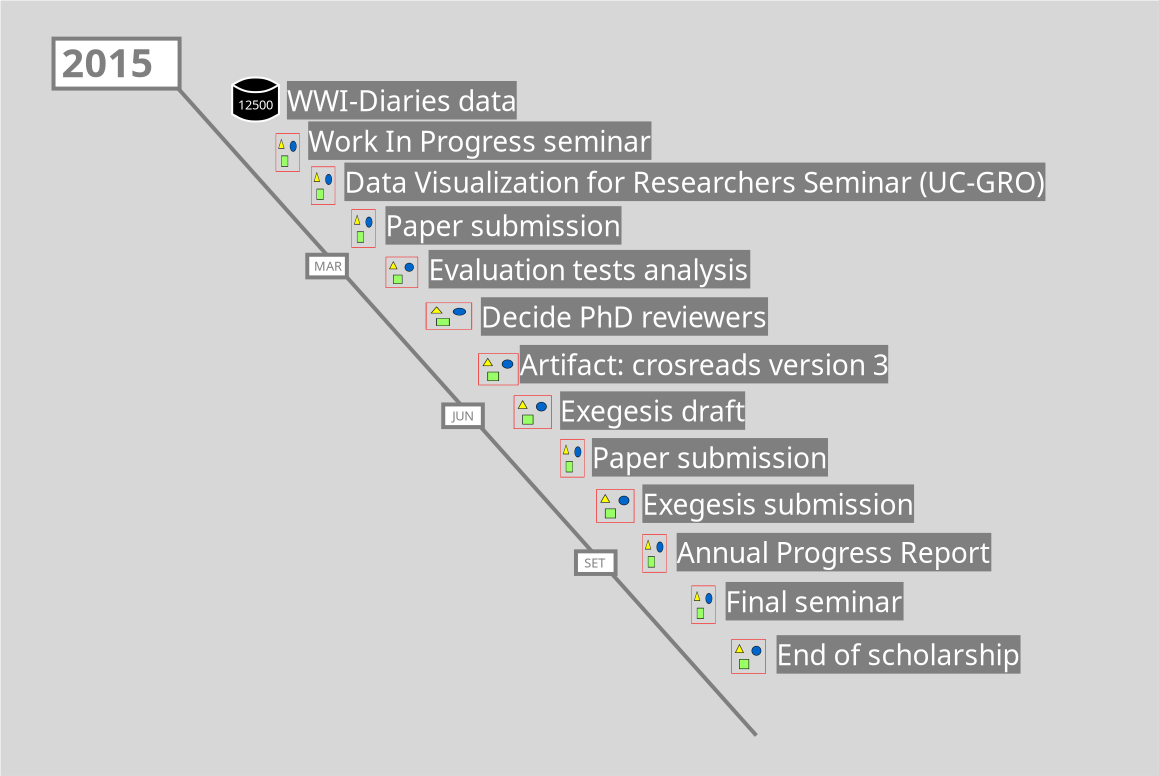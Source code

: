 <?xml version="1.0" encoding="UTF-8"?>
<dia:diagram xmlns:dia="http://www.lysator.liu.se/~alla/dia/">
  <dia:layer name="Background" visible="true" active="true">
    <dia:object type="Standard - Box" version="0" id="O0">
      <dia:attribute name="obj_pos">
        <dia:point val="10.009,1.832"/>
      </dia:attribute>
      <dia:attribute name="obj_bb">
        <dia:rectangle val="10.009,1.832;67.901,40.57"/>
      </dia:attribute>
      <dia:attribute name="elem_corner">
        <dia:point val="10.009,1.832"/>
      </dia:attribute>
      <dia:attribute name="elem_width">
        <dia:real val="57.892"/>
      </dia:attribute>
      <dia:attribute name="elem_height">
        <dia:real val="38.738"/>
      </dia:attribute>
      <dia:attribute name="border_width">
        <dia:real val="1.175e-38"/>
      </dia:attribute>
      <dia:attribute name="border_color">
        <dia:color val="#d7d7d7"/>
      </dia:attribute>
      <dia:attribute name="inner_color">
        <dia:color val="#d7d7d7"/>
      </dia:attribute>
      <dia:attribute name="show_background">
        <dia:boolean val="true"/>
      </dia:attribute>
    </dia:object>
    <dia:object type="Standard - Text" version="1" id="O1">
      <dia:attribute name="obj_pos">
        <dia:point val="19.561,37.758"/>
      </dia:attribute>
      <dia:attribute name="obj_bb">
        <dia:rectangle val="19.542,37.144;19.561,37.947"/>
      </dia:attribute>
      <dia:attribute name="text">
        <dia:composite type="text">
          <dia:attribute name="string">
            <dia:string>##</dia:string>
          </dia:attribute>
          <dia:attribute name="font">
            <dia:font family="sans" style="0" name="Helvetica"/>
          </dia:attribute>
          <dia:attribute name="height">
            <dia:real val="0.8"/>
          </dia:attribute>
          <dia:attribute name="pos">
            <dia:point val="19.561,37.758"/>
          </dia:attribute>
          <dia:attribute name="color">
            <dia:color val="#7f7f7f"/>
          </dia:attribute>
          <dia:attribute name="alignment">
            <dia:enum val="0"/>
          </dia:attribute>
        </dia:composite>
      </dia:attribute>
      <dia:attribute name="valign">
        <dia:enum val="3"/>
      </dia:attribute>
    </dia:object>
    <dia:object type="Standard - Text" version="1" id="O2">
      <dia:attribute name="obj_pos">
        <dia:point val="24.304,7.342"/>
      </dia:attribute>
      <dia:attribute name="obj_bb">
        <dia:rectangle val="24.304,6.032;36.564,7.677"/>
      </dia:attribute>
      <dia:attribute name="text">
        <dia:composite type="text">
          <dia:attribute name="string">
            <dia:string>#WWI-Diaries data#</dia:string>
          </dia:attribute>
          <dia:attribute name="font">
            <dia:font family="sans" style="0" name="Helvetica"/>
          </dia:attribute>
          <dia:attribute name="height">
            <dia:real val="1.764"/>
          </dia:attribute>
          <dia:attribute name="pos">
            <dia:point val="24.304,7.342"/>
          </dia:attribute>
          <dia:attribute name="color">
            <dia:color val="#ffffff"/>
          </dia:attribute>
          <dia:attribute name="alignment">
            <dia:enum val="0"/>
          </dia:attribute>
        </dia:composite>
      </dia:attribute>
      <dia:attribute name="valign">
        <dia:enum val="3"/>
      </dia:attribute>
      <dia:attribute name="fill_color">
        <dia:color val="#7f7f7f"/>
      </dia:attribute>
      <dia:attribute name="show_background">
        <dia:boolean val="true"/>
      </dia:attribute>
    </dia:object>
    <dia:object type="Standard - Text" version="1" id="O3">
      <dia:attribute name="obj_pos">
        <dia:point val="25.369,9.363"/>
      </dia:attribute>
      <dia:attribute name="obj_bb">
        <dia:rectangle val="25.369,8.053;43.324,9.698"/>
      </dia:attribute>
      <dia:attribute name="text">
        <dia:composite type="text">
          <dia:attribute name="string">
            <dia:string>#Work In Progress seminar#</dia:string>
          </dia:attribute>
          <dia:attribute name="font">
            <dia:font family="sans" style="0" name="Helvetica"/>
          </dia:attribute>
          <dia:attribute name="height">
            <dia:real val="1.764"/>
          </dia:attribute>
          <dia:attribute name="pos">
            <dia:point val="25.369,9.363"/>
          </dia:attribute>
          <dia:attribute name="color">
            <dia:color val="#ffffff"/>
          </dia:attribute>
          <dia:attribute name="alignment">
            <dia:enum val="0"/>
          </dia:attribute>
        </dia:composite>
      </dia:attribute>
      <dia:attribute name="valign">
        <dia:enum val="3"/>
      </dia:attribute>
      <dia:attribute name="fill_color">
        <dia:color val="#7f7f7f"/>
      </dia:attribute>
      <dia:attribute name="show_background">
        <dia:boolean val="true"/>
      </dia:attribute>
    </dia:object>
    <dia:object type="Standard - Text" version="1" id="O4">
      <dia:attribute name="obj_pos">
        <dia:point val="27.178,11.421"/>
      </dia:attribute>
      <dia:attribute name="obj_bb">
        <dia:rectangle val="27.178,10.111;65.028,11.756"/>
      </dia:attribute>
      <dia:attribute name="text">
        <dia:composite type="text">
          <dia:attribute name="string">
            <dia:string>#Data Visualization for Researchers Seminar (UC-GRO)#</dia:string>
          </dia:attribute>
          <dia:attribute name="font">
            <dia:font family="sans" style="0" name="Helvetica"/>
          </dia:attribute>
          <dia:attribute name="height">
            <dia:real val="1.764"/>
          </dia:attribute>
          <dia:attribute name="pos">
            <dia:point val="27.178,11.421"/>
          </dia:attribute>
          <dia:attribute name="color">
            <dia:color val="#ffffff"/>
          </dia:attribute>
          <dia:attribute name="alignment">
            <dia:enum val="0"/>
          </dia:attribute>
        </dia:composite>
      </dia:attribute>
      <dia:attribute name="valign">
        <dia:enum val="3"/>
      </dia:attribute>
      <dia:attribute name="fill_color">
        <dia:color val="#7f7f7f"/>
      </dia:attribute>
      <dia:attribute name="show_background">
        <dia:boolean val="true"/>
      </dia:attribute>
    </dia:object>
    <dia:object type="Standard - Text" version="1" id="O5">
      <dia:attribute name="obj_pos">
        <dia:point val="29.232,13.599"/>
      </dia:attribute>
      <dia:attribute name="obj_bb">
        <dia:rectangle val="29.232,12.289;41.587,13.934"/>
      </dia:attribute>
      <dia:attribute name="text">
        <dia:composite type="text">
          <dia:attribute name="string">
            <dia:string>#Paper submission#</dia:string>
          </dia:attribute>
          <dia:attribute name="font">
            <dia:font family="sans" style="0" name="Helvetica"/>
          </dia:attribute>
          <dia:attribute name="height">
            <dia:real val="1.764"/>
          </dia:attribute>
          <dia:attribute name="pos">
            <dia:point val="29.232,13.599"/>
          </dia:attribute>
          <dia:attribute name="color">
            <dia:color val="#ffffff"/>
          </dia:attribute>
          <dia:attribute name="alignment">
            <dia:enum val="0"/>
          </dia:attribute>
        </dia:composite>
      </dia:attribute>
      <dia:attribute name="valign">
        <dia:enum val="3"/>
      </dia:attribute>
      <dia:attribute name="fill_color">
        <dia:color val="#7f7f7f"/>
      </dia:attribute>
      <dia:attribute name="show_background">
        <dia:boolean val="true"/>
      </dia:attribute>
    </dia:object>
    <dia:object type="Standard - Text" version="1" id="O6">
      <dia:attribute name="obj_pos">
        <dia:point val="39.556,25.195"/>
      </dia:attribute>
      <dia:attribute name="obj_bb">
        <dia:rectangle val="39.556,23.885;51.911,25.53"/>
      </dia:attribute>
      <dia:attribute name="text">
        <dia:composite type="text">
          <dia:attribute name="string">
            <dia:string>#Paper submission#</dia:string>
          </dia:attribute>
          <dia:attribute name="font">
            <dia:font family="sans" style="0" name="Helvetica"/>
          </dia:attribute>
          <dia:attribute name="height">
            <dia:real val="1.764"/>
          </dia:attribute>
          <dia:attribute name="pos">
            <dia:point val="39.556,25.195"/>
          </dia:attribute>
          <dia:attribute name="color">
            <dia:color val="#ffffff"/>
          </dia:attribute>
          <dia:attribute name="alignment">
            <dia:enum val="0"/>
          </dia:attribute>
        </dia:composite>
      </dia:attribute>
      <dia:attribute name="valign">
        <dia:enum val="3"/>
      </dia:attribute>
      <dia:attribute name="fill_color">
        <dia:color val="#7f7f7f"/>
      </dia:attribute>
      <dia:attribute name="show_background">
        <dia:boolean val="true"/>
      </dia:attribute>
    </dia:object>
    <dia:object type="Standard - Text" version="1" id="O7">
      <dia:attribute name="obj_pos">
        <dia:point val="31.388,15.788"/>
      </dia:attribute>
      <dia:attribute name="obj_bb">
        <dia:rectangle val="31.388,14.478;48.888,16.123"/>
      </dia:attribute>
      <dia:attribute name="text">
        <dia:composite type="text">
          <dia:attribute name="string">
            <dia:string>#Evaluation tests analysis#</dia:string>
          </dia:attribute>
          <dia:attribute name="font">
            <dia:font family="sans" style="0" name="Helvetica"/>
          </dia:attribute>
          <dia:attribute name="height">
            <dia:real val="1.764"/>
          </dia:attribute>
          <dia:attribute name="pos">
            <dia:point val="31.388,15.788"/>
          </dia:attribute>
          <dia:attribute name="color">
            <dia:color val="#ffffff"/>
          </dia:attribute>
          <dia:attribute name="alignment">
            <dia:enum val="0"/>
          </dia:attribute>
        </dia:composite>
      </dia:attribute>
      <dia:attribute name="valign">
        <dia:enum val="3"/>
      </dia:attribute>
      <dia:attribute name="fill_color">
        <dia:color val="#7f7f7f"/>
      </dia:attribute>
      <dia:attribute name="show_background">
        <dia:boolean val="true"/>
      </dia:attribute>
    </dia:object>
    <dia:object type="Standard - Text" version="1" id="O8">
      <dia:attribute name="obj_pos">
        <dia:point val="34.004,18.154"/>
      </dia:attribute>
      <dia:attribute name="obj_bb">
        <dia:rectangle val="34.004,16.844;49.466,18.489"/>
      </dia:attribute>
      <dia:attribute name="text">
        <dia:composite type="text">
          <dia:attribute name="string">
            <dia:string>#Decide PhD reviewers#</dia:string>
          </dia:attribute>
          <dia:attribute name="font">
            <dia:font family="sans" style="0" name="Helvetica"/>
          </dia:attribute>
          <dia:attribute name="height">
            <dia:real val="1.764"/>
          </dia:attribute>
          <dia:attribute name="pos">
            <dia:point val="34.004,18.154"/>
          </dia:attribute>
          <dia:attribute name="color">
            <dia:color val="#ffffff"/>
          </dia:attribute>
          <dia:attribute name="alignment">
            <dia:enum val="0"/>
          </dia:attribute>
        </dia:composite>
      </dia:attribute>
      <dia:attribute name="valign">
        <dia:enum val="3"/>
      </dia:attribute>
      <dia:attribute name="fill_color">
        <dia:color val="#7f7f7f"/>
      </dia:attribute>
      <dia:attribute name="show_background">
        <dia:boolean val="true"/>
      </dia:attribute>
    </dia:object>
    <dia:object type="Standard - Text" version="1" id="O9">
      <dia:attribute name="obj_pos">
        <dia:point val="35.947,20.538"/>
      </dia:attribute>
      <dia:attribute name="obj_bb">
        <dia:rectangle val="35.947,19.227;55.845,20.872"/>
      </dia:attribute>
      <dia:attribute name="text">
        <dia:composite type="text">
          <dia:attribute name="string">
            <dia:string>#Artifact: crosreads version 3#</dia:string>
          </dia:attribute>
          <dia:attribute name="font">
            <dia:font family="sans" style="0" name="Helvetica"/>
          </dia:attribute>
          <dia:attribute name="height">
            <dia:real val="1.764"/>
          </dia:attribute>
          <dia:attribute name="pos">
            <dia:point val="35.947,20.538"/>
          </dia:attribute>
          <dia:attribute name="color">
            <dia:color val="#ffffff"/>
          </dia:attribute>
          <dia:attribute name="alignment">
            <dia:enum val="0"/>
          </dia:attribute>
        </dia:composite>
      </dia:attribute>
      <dia:attribute name="valign">
        <dia:enum val="3"/>
      </dia:attribute>
      <dia:attribute name="fill_color">
        <dia:color val="#7f7f7f"/>
      </dia:attribute>
      <dia:attribute name="show_background">
        <dia:boolean val="true"/>
      </dia:attribute>
    </dia:object>
    <dia:object type="Flowchart - Magnetic Disk" version="1" id="O10">
      <dia:attribute name="obj_pos">
        <dia:point val="21.568,5.656"/>
      </dia:attribute>
      <dia:attribute name="obj_bb">
        <dia:rectangle val="21.518,5.606;23.956,7.906"/>
      </dia:attribute>
      <dia:attribute name="meta">
        <dia:composite type="dict"/>
      </dia:attribute>
      <dia:attribute name="elem_corner">
        <dia:point val="21.568,5.656"/>
      </dia:attribute>
      <dia:attribute name="elem_width">
        <dia:real val="2.338"/>
      </dia:attribute>
      <dia:attribute name="elem_height">
        <dia:real val="2.2"/>
      </dia:attribute>
      <dia:attribute name="line_width">
        <dia:real val="0.1"/>
      </dia:attribute>
      <dia:attribute name="line_colour">
        <dia:color val="#ffffff"/>
      </dia:attribute>
      <dia:attribute name="fill_colour">
        <dia:color val="#000000"/>
      </dia:attribute>
      <dia:attribute name="show_background">
        <dia:boolean val="true"/>
      </dia:attribute>
      <dia:attribute name="line_style">
        <dia:enum val="0"/>
        <dia:real val="1"/>
      </dia:attribute>
      <dia:attribute name="padding">
        <dia:real val="0.1"/>
      </dia:attribute>
      <dia:attribute name="text">
        <dia:composite type="text">
          <dia:attribute name="string">
            <dia:string>#12500#</dia:string>
          </dia:attribute>
          <dia:attribute name="font">
            <dia:font family="sans" style="0" name="Helvetica"/>
          </dia:attribute>
          <dia:attribute name="height">
            <dia:real val="0.8"/>
          </dia:attribute>
          <dia:attribute name="pos">
            <dia:point val="22.737,7.139"/>
          </dia:attribute>
          <dia:attribute name="color">
            <dia:color val="#ffffff"/>
          </dia:attribute>
          <dia:attribute name="alignment">
            <dia:enum val="1"/>
          </dia:attribute>
        </dia:composite>
      </dia:attribute>
      <dia:attribute name="flip_horizontal">
        <dia:boolean val="false"/>
      </dia:attribute>
      <dia:attribute name="flip_vertical">
        <dia:boolean val="false"/>
      </dia:attribute>
      <dia:attribute name="subscale">
        <dia:real val="1"/>
      </dia:attribute>
    </dia:object>
    <dia:object type="Standard - Image" version="0" id="O11">
      <dia:attribute name="obj_pos">
        <dia:point val="23.746,8.45"/>
      </dia:attribute>
      <dia:attribute name="obj_bb">
        <dia:rectangle val="23.696,8.4;24.997,10.422"/>
      </dia:attribute>
      <dia:attribute name="elem_corner">
        <dia:point val="23.746,8.45"/>
      </dia:attribute>
      <dia:attribute name="elem_width">
        <dia:real val="1.201"/>
      </dia:attribute>
      <dia:attribute name="elem_height">
        <dia:real val="1.922"/>
      </dia:attribute>
      <dia:attribute name="draw_border">
        <dia:boolean val="false"/>
      </dia:attribute>
      <dia:attribute name="keep_aspect">
        <dia:boolean val="true"/>
      </dia:attribute>
      <dia:attribute name="file">
        <dia:string>#./glyphicons-73-bookmark.png#</dia:string>
      </dia:attribute>
    </dia:object>
    <dia:object type="Standard - Image" version="0" id="O12">
      <dia:attribute name="obj_pos">
        <dia:point val="25.518,10.108"/>
      </dia:attribute>
      <dia:attribute name="obj_bb">
        <dia:rectangle val="25.468,10.059;26.77,12.081"/>
      </dia:attribute>
      <dia:attribute name="elem_corner">
        <dia:point val="25.518,10.108"/>
      </dia:attribute>
      <dia:attribute name="elem_width">
        <dia:real val="1.201"/>
      </dia:attribute>
      <dia:attribute name="elem_height">
        <dia:real val="1.922"/>
      </dia:attribute>
      <dia:attribute name="draw_border">
        <dia:boolean val="false"/>
      </dia:attribute>
      <dia:attribute name="keep_aspect">
        <dia:boolean val="true"/>
      </dia:attribute>
      <dia:attribute name="file">
        <dia:string>#./glyphicons-73-bookmark.png#</dia:string>
      </dia:attribute>
    </dia:object>
    <dia:object type="Standard - Image" version="0" id="O13">
      <dia:attribute name="obj_pos">
        <dia:point val="27.534,12.243"/>
      </dia:attribute>
      <dia:attribute name="obj_bb">
        <dia:rectangle val="27.484,12.193;28.785,14.215"/>
      </dia:attribute>
      <dia:attribute name="elem_corner">
        <dia:point val="27.534,12.243"/>
      </dia:attribute>
      <dia:attribute name="elem_width">
        <dia:real val="1.201"/>
      </dia:attribute>
      <dia:attribute name="elem_height">
        <dia:real val="1.922"/>
      </dia:attribute>
      <dia:attribute name="draw_border">
        <dia:boolean val="false"/>
      </dia:attribute>
      <dia:attribute name="keep_aspect">
        <dia:boolean val="true"/>
      </dia:attribute>
      <dia:attribute name="file">
        <dia:string>#./glyphicons-73-bookmark.png#</dia:string>
      </dia:attribute>
    </dia:object>
    <dia:object type="Standard - Image" version="0" id="O14">
      <dia:attribute name="obj_pos">
        <dia:point val="29.243,14.62"/>
      </dia:attribute>
      <dia:attribute name="obj_bb">
        <dia:rectangle val="29.193,14.57;30.914,16.229"/>
      </dia:attribute>
      <dia:attribute name="elem_corner">
        <dia:point val="29.243,14.62"/>
      </dia:attribute>
      <dia:attribute name="elem_width">
        <dia:real val="1.621"/>
      </dia:attribute>
      <dia:attribute name="elem_height">
        <dia:real val="1.559"/>
      </dia:attribute>
      <dia:attribute name="draw_border">
        <dia:boolean val="false"/>
      </dia:attribute>
      <dia:attribute name="keep_aspect">
        <dia:boolean val="true"/>
      </dia:attribute>
      <dia:attribute name="file">
        <dia:string>#glyphicons-41-stats.png#</dia:string>
      </dia:attribute>
    </dia:object>
    <dia:object type="Standard - Line" version="0" id="O15">
      <dia:attribute name="obj_pos">
        <dia:point val="18.819,6.152"/>
      </dia:attribute>
      <dia:attribute name="obj_bb">
        <dia:rectangle val="18.678,6.011;47.917,38.699"/>
      </dia:attribute>
      <dia:attribute name="conn_endpoints">
        <dia:point val="18.819,6.152"/>
        <dia:point val="47.776,38.558"/>
      </dia:attribute>
      <dia:attribute name="numcp">
        <dia:int val="1"/>
      </dia:attribute>
      <dia:attribute name="line_color">
        <dia:color val="#7f7f7f"/>
      </dia:attribute>
      <dia:attribute name="line_width">
        <dia:real val="0.2"/>
      </dia:attribute>
    </dia:object>
    <dia:group>
      <dia:object type="Standard - Box" version="0" id="O16">
        <dia:attribute name="obj_pos">
          <dia:point val="25.323,14.52"/>
        </dia:attribute>
        <dia:attribute name="obj_bb">
          <dia:rectangle val="25.223,14.42;27.402,15.751"/>
        </dia:attribute>
        <dia:attribute name="elem_corner">
          <dia:point val="25.323,14.52"/>
        </dia:attribute>
        <dia:attribute name="elem_width">
          <dia:real val="1.98"/>
        </dia:attribute>
        <dia:attribute name="elem_height">
          <dia:real val="1.131"/>
        </dia:attribute>
        <dia:attribute name="border_width">
          <dia:real val="0.2"/>
        </dia:attribute>
        <dia:attribute name="border_color">
          <dia:color val="#7f7f7f"/>
        </dia:attribute>
        <dia:attribute name="show_background">
          <dia:boolean val="true"/>
        </dia:attribute>
      </dia:object>
      <dia:object type="Standard - Text" version="1" id="O17">
        <dia:attribute name="obj_pos">
          <dia:point val="25.656,15.323"/>
        </dia:attribute>
        <dia:attribute name="obj_bb">
          <dia:rectangle val="25.656,14.728;27.091,15.475"/>
        </dia:attribute>
        <dia:attribute name="text">
          <dia:composite type="text">
            <dia:attribute name="string">
              <dia:string>#MAR#</dia:string>
            </dia:attribute>
            <dia:attribute name="font">
              <dia:font family="sans" style="0" name="Helvetica"/>
            </dia:attribute>
            <dia:attribute name="height">
              <dia:real val="0.8"/>
            </dia:attribute>
            <dia:attribute name="pos">
              <dia:point val="25.656,15.323"/>
            </dia:attribute>
            <dia:attribute name="color">
              <dia:color val="#7f7f7f"/>
            </dia:attribute>
            <dia:attribute name="alignment">
              <dia:enum val="0"/>
            </dia:attribute>
          </dia:composite>
        </dia:attribute>
        <dia:attribute name="valign">
          <dia:enum val="3"/>
        </dia:attribute>
      </dia:object>
    </dia:group>
    <dia:group>
      <dia:object type="Standard - Box" version="0" id="O18">
        <dia:attribute name="obj_pos">
          <dia:point val="32.121,22.005"/>
        </dia:attribute>
        <dia:attribute name="obj_bb">
          <dia:rectangle val="32.021,21.905;34.201,23.236"/>
        </dia:attribute>
        <dia:attribute name="elem_corner">
          <dia:point val="32.121,22.005"/>
        </dia:attribute>
        <dia:attribute name="elem_width">
          <dia:real val="1.98"/>
        </dia:attribute>
        <dia:attribute name="elem_height">
          <dia:real val="1.131"/>
        </dia:attribute>
        <dia:attribute name="border_width">
          <dia:real val="0.2"/>
        </dia:attribute>
        <dia:attribute name="border_color">
          <dia:color val="#7f7f7f"/>
        </dia:attribute>
        <dia:attribute name="show_background">
          <dia:boolean val="true"/>
        </dia:attribute>
      </dia:object>
      <dia:object type="Standard - Text" version="1" id="O19">
        <dia:attribute name="obj_pos">
          <dia:point val="32.571,22.808"/>
        </dia:attribute>
        <dia:attribute name="obj_bb">
          <dia:rectangle val="32.571,22.213;33.708,22.96"/>
        </dia:attribute>
        <dia:attribute name="text">
          <dia:composite type="text">
            <dia:attribute name="string">
              <dia:string>#JUN#</dia:string>
            </dia:attribute>
            <dia:attribute name="font">
              <dia:font family="sans" style="0" name="Helvetica"/>
            </dia:attribute>
            <dia:attribute name="height">
              <dia:real val="0.8"/>
            </dia:attribute>
            <dia:attribute name="pos">
              <dia:point val="32.571,22.808"/>
            </dia:attribute>
            <dia:attribute name="color">
              <dia:color val="#7f7f7f"/>
            </dia:attribute>
            <dia:attribute name="alignment">
              <dia:enum val="0"/>
            </dia:attribute>
          </dia:composite>
        </dia:attribute>
        <dia:attribute name="valign">
          <dia:enum val="3"/>
        </dia:attribute>
      </dia:object>
    </dia:group>
    <dia:group>
      <dia:object type="Standard - Box" version="0" id="O20">
        <dia:attribute name="obj_pos">
          <dia:point val="38.757,29.349"/>
        </dia:attribute>
        <dia:attribute name="obj_bb">
          <dia:rectangle val="38.657,29.249;40.837,30.58"/>
        </dia:attribute>
        <dia:attribute name="elem_corner">
          <dia:point val="38.757,29.349"/>
        </dia:attribute>
        <dia:attribute name="elem_width">
          <dia:real val="1.98"/>
        </dia:attribute>
        <dia:attribute name="elem_height">
          <dia:real val="1.131"/>
        </dia:attribute>
        <dia:attribute name="border_width">
          <dia:real val="0.2"/>
        </dia:attribute>
        <dia:attribute name="border_color">
          <dia:color val="#7f7f7f"/>
        </dia:attribute>
        <dia:attribute name="show_background">
          <dia:boolean val="true"/>
        </dia:attribute>
      </dia:object>
      <dia:object type="Standard - Text" version="1" id="O21">
        <dia:attribute name="obj_pos">
          <dia:point val="39.168,30.152"/>
        </dia:attribute>
        <dia:attribute name="obj_bb">
          <dia:rectangle val="39.168,29.557;40.37,30.304"/>
        </dia:attribute>
        <dia:attribute name="text">
          <dia:composite type="text">
            <dia:attribute name="string">
              <dia:string>#SET#</dia:string>
            </dia:attribute>
            <dia:attribute name="font">
              <dia:font family="sans" style="0" name="Helvetica"/>
            </dia:attribute>
            <dia:attribute name="height">
              <dia:real val="0.8"/>
            </dia:attribute>
            <dia:attribute name="pos">
              <dia:point val="39.168,30.152"/>
            </dia:attribute>
            <dia:attribute name="color">
              <dia:color val="#7f7f7f"/>
            </dia:attribute>
            <dia:attribute name="alignment">
              <dia:enum val="0"/>
            </dia:attribute>
          </dia:composite>
        </dia:attribute>
        <dia:attribute name="valign">
          <dia:enum val="3"/>
        </dia:attribute>
      </dia:object>
    </dia:group>
    <dia:object type="Standard - Image" version="0" id="O22">
      <dia:attribute name="obj_pos">
        <dia:point val="31.246,16.914"/>
      </dia:attribute>
      <dia:attribute name="obj_bb">
        <dia:rectangle val="31.196,16.864;33.615,18.307"/>
      </dia:attribute>
      <dia:attribute name="elem_corner">
        <dia:point val="31.246,16.914"/>
      </dia:attribute>
      <dia:attribute name="elem_width">
        <dia:real val="2.319"/>
      </dia:attribute>
      <dia:attribute name="elem_height">
        <dia:real val="1.343"/>
      </dia:attribute>
      <dia:attribute name="draw_border">
        <dia:boolean val="false"/>
      </dia:attribute>
      <dia:attribute name="keep_aspect">
        <dia:boolean val="true"/>
      </dia:attribute>
      <dia:attribute name="file">
        <dia:string>#glyphicons-500-family.png#</dia:string>
      </dia:attribute>
    </dia:object>
    <dia:object type="Standard - Image" version="0" id="O23">
      <dia:attribute name="obj_pos">
        <dia:point val="33.876,19.45"/>
      </dia:attribute>
      <dia:attribute name="obj_bb">
        <dia:rectangle val="33.826,19.4;35.934,21.094"/>
      </dia:attribute>
      <dia:attribute name="elem_corner">
        <dia:point val="33.876,19.45"/>
      </dia:attribute>
      <dia:attribute name="elem_width">
        <dia:real val="2.007"/>
      </dia:attribute>
      <dia:attribute name="elem_height">
        <dia:real val="1.594"/>
      </dia:attribute>
      <dia:attribute name="border_width">
        <dia:real val="0.1"/>
      </dia:attribute>
      <dia:attribute name="border_color">
        <dia:color val="#ff0000"/>
      </dia:attribute>
      <dia:attribute name="draw_border">
        <dia:boolean val="false"/>
      </dia:attribute>
      <dia:attribute name="keep_aspect">
        <dia:boolean val="true"/>
      </dia:attribute>
      <dia:attribute name="file">
        <dia:string>#./glyphicons-138-cogwheels.png#</dia:string>
      </dia:attribute>
    </dia:object>
    <dia:object type="Standard - Image" version="0" id="O24">
      <dia:attribute name="obj_pos">
        <dia:point val="37.979,23.731"/>
      </dia:attribute>
      <dia:attribute name="obj_bb">
        <dia:rectangle val="37.929,23.681;39.231,25.703"/>
      </dia:attribute>
      <dia:attribute name="elem_corner">
        <dia:point val="37.979,23.731"/>
      </dia:attribute>
      <dia:attribute name="elem_width">
        <dia:real val="1.201"/>
      </dia:attribute>
      <dia:attribute name="elem_height">
        <dia:real val="1.922"/>
      </dia:attribute>
      <dia:attribute name="draw_border">
        <dia:boolean val="false"/>
      </dia:attribute>
      <dia:attribute name="keep_aspect">
        <dia:boolean val="true"/>
      </dia:attribute>
      <dia:attribute name="file">
        <dia:string>#./glyphicons-73-bookmark.png#</dia:string>
      </dia:attribute>
    </dia:object>
    <dia:object type="Standard - Text" version="1" id="O25">
      <dia:attribute name="obj_pos">
        <dia:point val="37.965,22.86"/>
      </dia:attribute>
      <dia:attribute name="obj_bb">
        <dia:rectangle val="37.965,21.55;47.955,23.195"/>
      </dia:attribute>
      <dia:attribute name="text">
        <dia:composite type="text">
          <dia:attribute name="string">
            <dia:string>#Exegesis draft#</dia:string>
          </dia:attribute>
          <dia:attribute name="font">
            <dia:font family="sans" style="0" name="Helvetica"/>
          </dia:attribute>
          <dia:attribute name="height">
            <dia:real val="1.764"/>
          </dia:attribute>
          <dia:attribute name="pos">
            <dia:point val="37.965,22.86"/>
          </dia:attribute>
          <dia:attribute name="color">
            <dia:color val="#ffffff"/>
          </dia:attribute>
          <dia:attribute name="alignment">
            <dia:enum val="0"/>
          </dia:attribute>
        </dia:composite>
      </dia:attribute>
      <dia:attribute name="valign">
        <dia:enum val="3"/>
      </dia:attribute>
      <dia:attribute name="fill_color">
        <dia:color val="#7f7f7f"/>
      </dia:attribute>
      <dia:attribute name="show_background">
        <dia:boolean val="true"/>
      </dia:attribute>
    </dia:object>
    <dia:object type="Standard - Image" version="0" id="O26">
      <dia:attribute name="obj_pos">
        <dia:point val="35.646,21.552"/>
      </dia:attribute>
      <dia:attribute name="obj_bb">
        <dia:rectangle val="35.596,21.502;37.599,23.277"/>
      </dia:attribute>
      <dia:attribute name="elem_corner">
        <dia:point val="35.646,21.552"/>
      </dia:attribute>
      <dia:attribute name="elem_width">
        <dia:real val="1.903"/>
      </dia:attribute>
      <dia:attribute name="elem_height">
        <dia:real val="1.674"/>
      </dia:attribute>
      <dia:attribute name="draw_border">
        <dia:boolean val="false"/>
      </dia:attribute>
      <dia:attribute name="keep_aspect">
        <dia:boolean val="true"/>
      </dia:attribute>
      <dia:attribute name="file">
        <dia:string>#glyphicons-609-newspaper.png#</dia:string>
      </dia:attribute>
    </dia:object>
    <dia:object type="Standard - Text" version="1" id="O27">
      <dia:attribute name="obj_pos">
        <dia:point val="42.078,27.514"/>
      </dia:attribute>
      <dia:attribute name="obj_bb">
        <dia:rectangle val="42.078,26.204;56.616,27.849"/>
      </dia:attribute>
      <dia:attribute name="text">
        <dia:composite type="text">
          <dia:attribute name="string">
            <dia:string>#Exegesis submission#</dia:string>
          </dia:attribute>
          <dia:attribute name="font">
            <dia:font family="sans" style="0" name="Helvetica"/>
          </dia:attribute>
          <dia:attribute name="height">
            <dia:real val="1.764"/>
          </dia:attribute>
          <dia:attribute name="pos">
            <dia:point val="42.078,27.514"/>
          </dia:attribute>
          <dia:attribute name="color">
            <dia:color val="#ffffff"/>
          </dia:attribute>
          <dia:attribute name="alignment">
            <dia:enum val="0"/>
          </dia:attribute>
        </dia:composite>
      </dia:attribute>
      <dia:attribute name="valign">
        <dia:enum val="3"/>
      </dia:attribute>
      <dia:attribute name="fill_color">
        <dia:color val="#7f7f7f"/>
      </dia:attribute>
      <dia:attribute name="show_background">
        <dia:boolean val="true"/>
      </dia:attribute>
    </dia:object>
    <dia:object type="Standard - Image" version="0" id="O28">
      <dia:attribute name="obj_pos">
        <dia:point val="39.774,26.244"/>
      </dia:attribute>
      <dia:attribute name="obj_bb">
        <dia:rectangle val="39.724,26.194;41.726,27.969"/>
      </dia:attribute>
      <dia:attribute name="elem_corner">
        <dia:point val="39.774,26.244"/>
      </dia:attribute>
      <dia:attribute name="elem_width">
        <dia:real val="1.903"/>
      </dia:attribute>
      <dia:attribute name="elem_height">
        <dia:real val="1.674"/>
      </dia:attribute>
      <dia:attribute name="draw_border">
        <dia:boolean val="false"/>
      </dia:attribute>
      <dia:attribute name="keep_aspect">
        <dia:boolean val="true"/>
      </dia:attribute>
      <dia:attribute name="file">
        <dia:string>#glyphicons-609-newspaper.png#</dia:string>
      </dia:attribute>
    </dia:object>
    <dia:object type="Standard - Text" version="1" id="O29">
      <dia:attribute name="obj_pos">
        <dia:point val="43.792,29.936"/>
      </dia:attribute>
      <dia:attribute name="obj_bb">
        <dia:rectangle val="43.792,28.626;60.289,30.271"/>
      </dia:attribute>
      <dia:attribute name="text">
        <dia:composite type="text">
          <dia:attribute name="string">
            <dia:string>#Annual Progress Report#</dia:string>
          </dia:attribute>
          <dia:attribute name="font">
            <dia:font family="sans" style="0" name="Helvetica"/>
          </dia:attribute>
          <dia:attribute name="height">
            <dia:real val="1.764"/>
          </dia:attribute>
          <dia:attribute name="pos">
            <dia:point val="43.792,29.936"/>
          </dia:attribute>
          <dia:attribute name="color">
            <dia:color val="#ffffff"/>
          </dia:attribute>
          <dia:attribute name="alignment">
            <dia:enum val="0"/>
          </dia:attribute>
        </dia:composite>
      </dia:attribute>
      <dia:attribute name="valign">
        <dia:enum val="3"/>
      </dia:attribute>
      <dia:attribute name="fill_color">
        <dia:color val="#7f7f7f"/>
      </dia:attribute>
      <dia:attribute name="show_background">
        <dia:boolean val="true"/>
      </dia:attribute>
    </dia:object>
    <dia:object type="Standard - Image" version="0" id="O30">
      <dia:attribute name="obj_pos">
        <dia:point val="42.082,28.488"/>
      </dia:attribute>
      <dia:attribute name="obj_bb">
        <dia:rectangle val="42.032,28.438;43.333,30.46"/>
      </dia:attribute>
      <dia:attribute name="elem_corner">
        <dia:point val="42.082,28.488"/>
      </dia:attribute>
      <dia:attribute name="elem_width">
        <dia:real val="1.201"/>
      </dia:attribute>
      <dia:attribute name="elem_height">
        <dia:real val="1.922"/>
      </dia:attribute>
      <dia:attribute name="draw_border">
        <dia:boolean val="false"/>
      </dia:attribute>
      <dia:attribute name="keep_aspect">
        <dia:boolean val="true"/>
      </dia:attribute>
      <dia:attribute name="file">
        <dia:string>#./glyphicons-73-bookmark.png#</dia:string>
      </dia:attribute>
    </dia:object>
    <dia:object type="Standard - Text" version="1" id="O31">
      <dia:attribute name="obj_pos">
        <dia:point val="46.24,32.39"/>
      </dia:attribute>
      <dia:attribute name="obj_bb">
        <dia:rectangle val="46.24,31.08;55.653,32.725"/>
      </dia:attribute>
      <dia:attribute name="text">
        <dia:composite type="text">
          <dia:attribute name="string">
            <dia:string>#Final seminar#</dia:string>
          </dia:attribute>
          <dia:attribute name="font">
            <dia:font family="sans" style="0" name="Helvetica"/>
          </dia:attribute>
          <dia:attribute name="height">
            <dia:real val="1.764"/>
          </dia:attribute>
          <dia:attribute name="pos">
            <dia:point val="46.24,32.39"/>
          </dia:attribute>
          <dia:attribute name="color">
            <dia:color val="#ffffff"/>
          </dia:attribute>
          <dia:attribute name="alignment">
            <dia:enum val="0"/>
          </dia:attribute>
        </dia:composite>
      </dia:attribute>
      <dia:attribute name="valign">
        <dia:enum val="3"/>
      </dia:attribute>
      <dia:attribute name="fill_color">
        <dia:color val="#7f7f7f"/>
      </dia:attribute>
      <dia:attribute name="show_background">
        <dia:boolean val="true"/>
      </dia:attribute>
    </dia:object>
    <dia:object type="Standard - Image" version="0" id="O32">
      <dia:attribute name="obj_pos">
        <dia:point val="44.531,31.061"/>
      </dia:attribute>
      <dia:attribute name="obj_bb">
        <dia:rectangle val="44.48,31.011;45.782,33.033"/>
      </dia:attribute>
      <dia:attribute name="elem_corner">
        <dia:point val="44.531,31.061"/>
      </dia:attribute>
      <dia:attribute name="elem_width">
        <dia:real val="1.201"/>
      </dia:attribute>
      <dia:attribute name="elem_height">
        <dia:real val="1.922"/>
      </dia:attribute>
      <dia:attribute name="draw_border">
        <dia:boolean val="false"/>
      </dia:attribute>
      <dia:attribute name="keep_aspect">
        <dia:boolean val="true"/>
      </dia:attribute>
      <dia:attribute name="file">
        <dia:string>#./glyphicons-73-bookmark.png#</dia:string>
      </dia:attribute>
    </dia:object>
    <dia:object type="Standard - Text" version="1" id="O33">
      <dia:attribute name="obj_pos">
        <dia:point val="48.786,35.05"/>
      </dia:attribute>
      <dia:attribute name="obj_bb">
        <dia:rectangle val="48.786,33.739;61.746,35.385"/>
      </dia:attribute>
      <dia:attribute name="text">
        <dia:composite type="text">
          <dia:attribute name="string">
            <dia:string>#End of scholarship#</dia:string>
          </dia:attribute>
          <dia:attribute name="font">
            <dia:font family="sans" style="0" name="Helvetica"/>
          </dia:attribute>
          <dia:attribute name="height">
            <dia:real val="1.764"/>
          </dia:attribute>
          <dia:attribute name="pos">
            <dia:point val="48.786,35.05"/>
          </dia:attribute>
          <dia:attribute name="color">
            <dia:color val="#ffffff"/>
          </dia:attribute>
          <dia:attribute name="alignment">
            <dia:enum val="0"/>
          </dia:attribute>
        </dia:composite>
      </dia:attribute>
      <dia:attribute name="valign">
        <dia:enum val="3"/>
      </dia:attribute>
      <dia:attribute name="fill_color">
        <dia:color val="#7f7f7f"/>
      </dia:attribute>
      <dia:attribute name="show_background">
        <dia:boolean val="true"/>
      </dia:attribute>
    </dia:object>
    <dia:object type="Standard - Image" version="0" id="O34">
      <dia:attribute name="obj_pos">
        <dia:point val="46.527,33.741"/>
      </dia:attribute>
      <dia:attribute name="obj_bb">
        <dia:rectangle val="46.477,33.691;48.301,35.516"/>
      </dia:attribute>
      <dia:attribute name="elem_corner">
        <dia:point val="46.527,33.741"/>
      </dia:attribute>
      <dia:attribute name="elem_width">
        <dia:real val="1.724"/>
      </dia:attribute>
      <dia:attribute name="elem_height">
        <dia:real val="1.724"/>
      </dia:attribute>
      <dia:attribute name="draw_border">
        <dia:boolean val="false"/>
      </dia:attribute>
      <dia:attribute name="keep_aspect">
        <dia:boolean val="true"/>
      </dia:attribute>
      <dia:attribute name="file">
        <dia:string>#glyphicons-55-clock.png#</dia:string>
      </dia:attribute>
    </dia:object>
    <dia:group>
      <dia:object type="Standard - Box" version="0" id="O35">
        <dia:attribute name="obj_pos">
          <dia:point val="12.635,3.714"/>
        </dia:attribute>
        <dia:attribute name="obj_bb">
          <dia:rectangle val="12.535,3.614;19.038,6.312"/>
        </dia:attribute>
        <dia:attribute name="elem_corner">
          <dia:point val="12.635,3.714"/>
        </dia:attribute>
        <dia:attribute name="elem_width">
          <dia:real val="6.303"/>
        </dia:attribute>
        <dia:attribute name="elem_height">
          <dia:real val="2.497"/>
        </dia:attribute>
        <dia:attribute name="border_width">
          <dia:real val="0.2"/>
        </dia:attribute>
        <dia:attribute name="border_color">
          <dia:color val="#7f7f7f"/>
        </dia:attribute>
        <dia:attribute name="show_background">
          <dia:boolean val="true"/>
        </dia:attribute>
      </dia:object>
      <dia:object type="Standard - Text" version="1" id="O36">
        <dia:attribute name="obj_pos">
          <dia:point val="13.033,5.643"/>
        </dia:attribute>
        <dia:attribute name="obj_bb">
          <dia:rectangle val="13.033,3.808;18.532,6.111"/>
        </dia:attribute>
        <dia:attribute name="text">
          <dia:composite type="text">
            <dia:attribute name="string">
              <dia:string>#2015#</dia:string>
            </dia:attribute>
            <dia:attribute name="font">
              <dia:font family="sans" style="80" name="Helvetica-Bold"/>
            </dia:attribute>
            <dia:attribute name="height">
              <dia:real val="2.469"/>
            </dia:attribute>
            <dia:attribute name="pos">
              <dia:point val="13.033,5.643"/>
            </dia:attribute>
            <dia:attribute name="color">
              <dia:color val="#7f7f7f"/>
            </dia:attribute>
            <dia:attribute name="alignment">
              <dia:enum val="0"/>
            </dia:attribute>
          </dia:composite>
        </dia:attribute>
        <dia:attribute name="valign">
          <dia:enum val="3"/>
        </dia:attribute>
      </dia:object>
    </dia:group>
  </dia:layer>
</dia:diagram>
